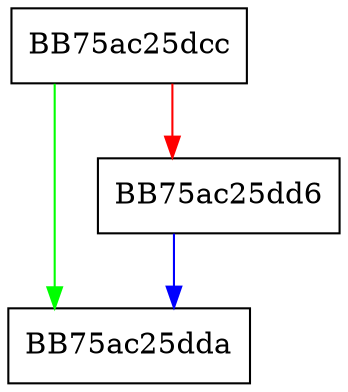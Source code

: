 digraph ZSTD_cwksp_mark_tables_clean {
  node [shape="box"];
  graph [splines=ortho];
  BB75ac25dcc -> BB75ac25dda [color="green"];
  BB75ac25dcc -> BB75ac25dd6 [color="red"];
  BB75ac25dd6 -> BB75ac25dda [color="blue"];
}